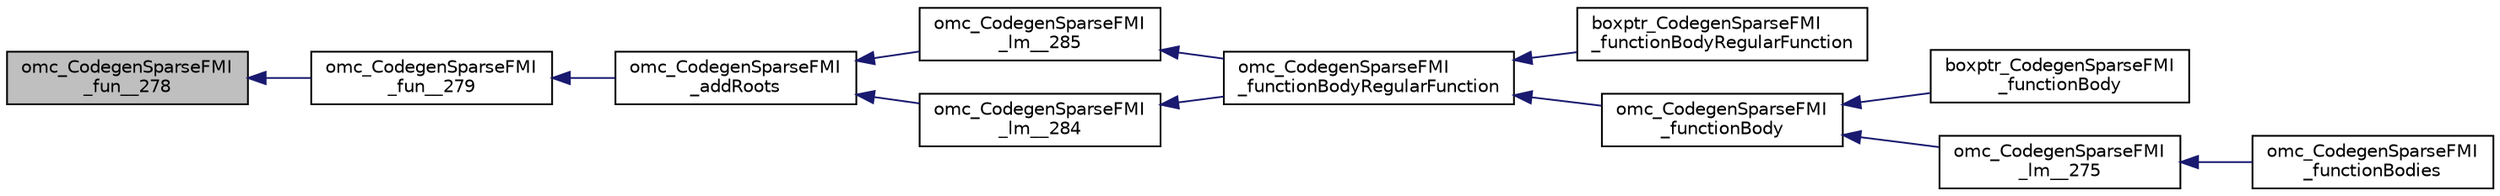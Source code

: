 digraph "omc_CodegenSparseFMI_fun__278"
{
  edge [fontname="Helvetica",fontsize="10",labelfontname="Helvetica",labelfontsize="10"];
  node [fontname="Helvetica",fontsize="10",shape=record];
  rankdir="LR";
  Node96586 [label="omc_CodegenSparseFMI\l_fun__278",height=0.2,width=0.4,color="black", fillcolor="grey75", style="filled", fontcolor="black"];
  Node96586 -> Node96587 [dir="back",color="midnightblue",fontsize="10",style="solid",fontname="Helvetica"];
  Node96587 [label="omc_CodegenSparseFMI\l_fun__279",height=0.2,width=0.4,color="black", fillcolor="white", style="filled",URL="$d1/d2e/_codegen_sparse_f_m_i_8c.html#a8300b91a5266076a82cbf775880a7e82"];
  Node96587 -> Node96588 [dir="back",color="midnightblue",fontsize="10",style="solid",fontname="Helvetica"];
  Node96588 [label="omc_CodegenSparseFMI\l_addRoots",height=0.2,width=0.4,color="black", fillcolor="white", style="filled",URL="$da/d88/_codegen_sparse_f_m_i_8h.html#a49791ac9639f814f495cce928a2afa9b"];
  Node96588 -> Node96589 [dir="back",color="midnightblue",fontsize="10",style="solid",fontname="Helvetica"];
  Node96589 [label="omc_CodegenSparseFMI\l_lm__285",height=0.2,width=0.4,color="black", fillcolor="white", style="filled",URL="$d1/d2e/_codegen_sparse_f_m_i_8c.html#af274fd40a6b94657cb7d9eae8bd65c8c"];
  Node96589 -> Node96590 [dir="back",color="midnightblue",fontsize="10",style="solid",fontname="Helvetica"];
  Node96590 [label="omc_CodegenSparseFMI\l_functionBodyRegularFunction",height=0.2,width=0.4,color="black", fillcolor="white", style="filled",URL="$da/d88/_codegen_sparse_f_m_i_8h.html#a35f588d60d8560ad7c541738fc9bc5d0"];
  Node96590 -> Node96591 [dir="back",color="midnightblue",fontsize="10",style="solid",fontname="Helvetica"];
  Node96591 [label="boxptr_CodegenSparseFMI\l_functionBodyRegularFunction",height=0.2,width=0.4,color="black", fillcolor="white", style="filled",URL="$da/d88/_codegen_sparse_f_m_i_8h.html#ad0cd59d6ca1bf8ab02b015f235daadf1"];
  Node96590 -> Node96592 [dir="back",color="midnightblue",fontsize="10",style="solid",fontname="Helvetica"];
  Node96592 [label="omc_CodegenSparseFMI\l_functionBody",height=0.2,width=0.4,color="black", fillcolor="white", style="filled",URL="$da/d88/_codegen_sparse_f_m_i_8h.html#a8326dd08d50f77b343a0b1e9fdee90d6"];
  Node96592 -> Node96593 [dir="back",color="midnightblue",fontsize="10",style="solid",fontname="Helvetica"];
  Node96593 [label="boxptr_CodegenSparseFMI\l_functionBody",height=0.2,width=0.4,color="black", fillcolor="white", style="filled",URL="$da/d88/_codegen_sparse_f_m_i_8h.html#a1450c37977ff46f0a318f1740d46b3a2"];
  Node96592 -> Node96594 [dir="back",color="midnightblue",fontsize="10",style="solid",fontname="Helvetica"];
  Node96594 [label="omc_CodegenSparseFMI\l_lm__275",height=0.2,width=0.4,color="black", fillcolor="white", style="filled",URL="$d1/d2e/_codegen_sparse_f_m_i_8c.html#afa6f1fb10983410b266344362bafabb7"];
  Node96594 -> Node96595 [dir="back",color="midnightblue",fontsize="10",style="solid",fontname="Helvetica"];
  Node96595 [label="omc_CodegenSparseFMI\l_functionBodies",height=0.2,width=0.4,color="black", fillcolor="white", style="filled",URL="$da/d88/_codegen_sparse_f_m_i_8h.html#ad5d463f801d993e3be31d7c8963771af"];
  Node96588 -> Node96596 [dir="back",color="midnightblue",fontsize="10",style="solid",fontname="Helvetica"];
  Node96596 [label="omc_CodegenSparseFMI\l_lm__284",height=0.2,width=0.4,color="black", fillcolor="white", style="filled",URL="$d1/d2e/_codegen_sparse_f_m_i_8c.html#a146371ad4ebda5df50881bb06226c379"];
  Node96596 -> Node96590 [dir="back",color="midnightblue",fontsize="10",style="solid",fontname="Helvetica"];
}
